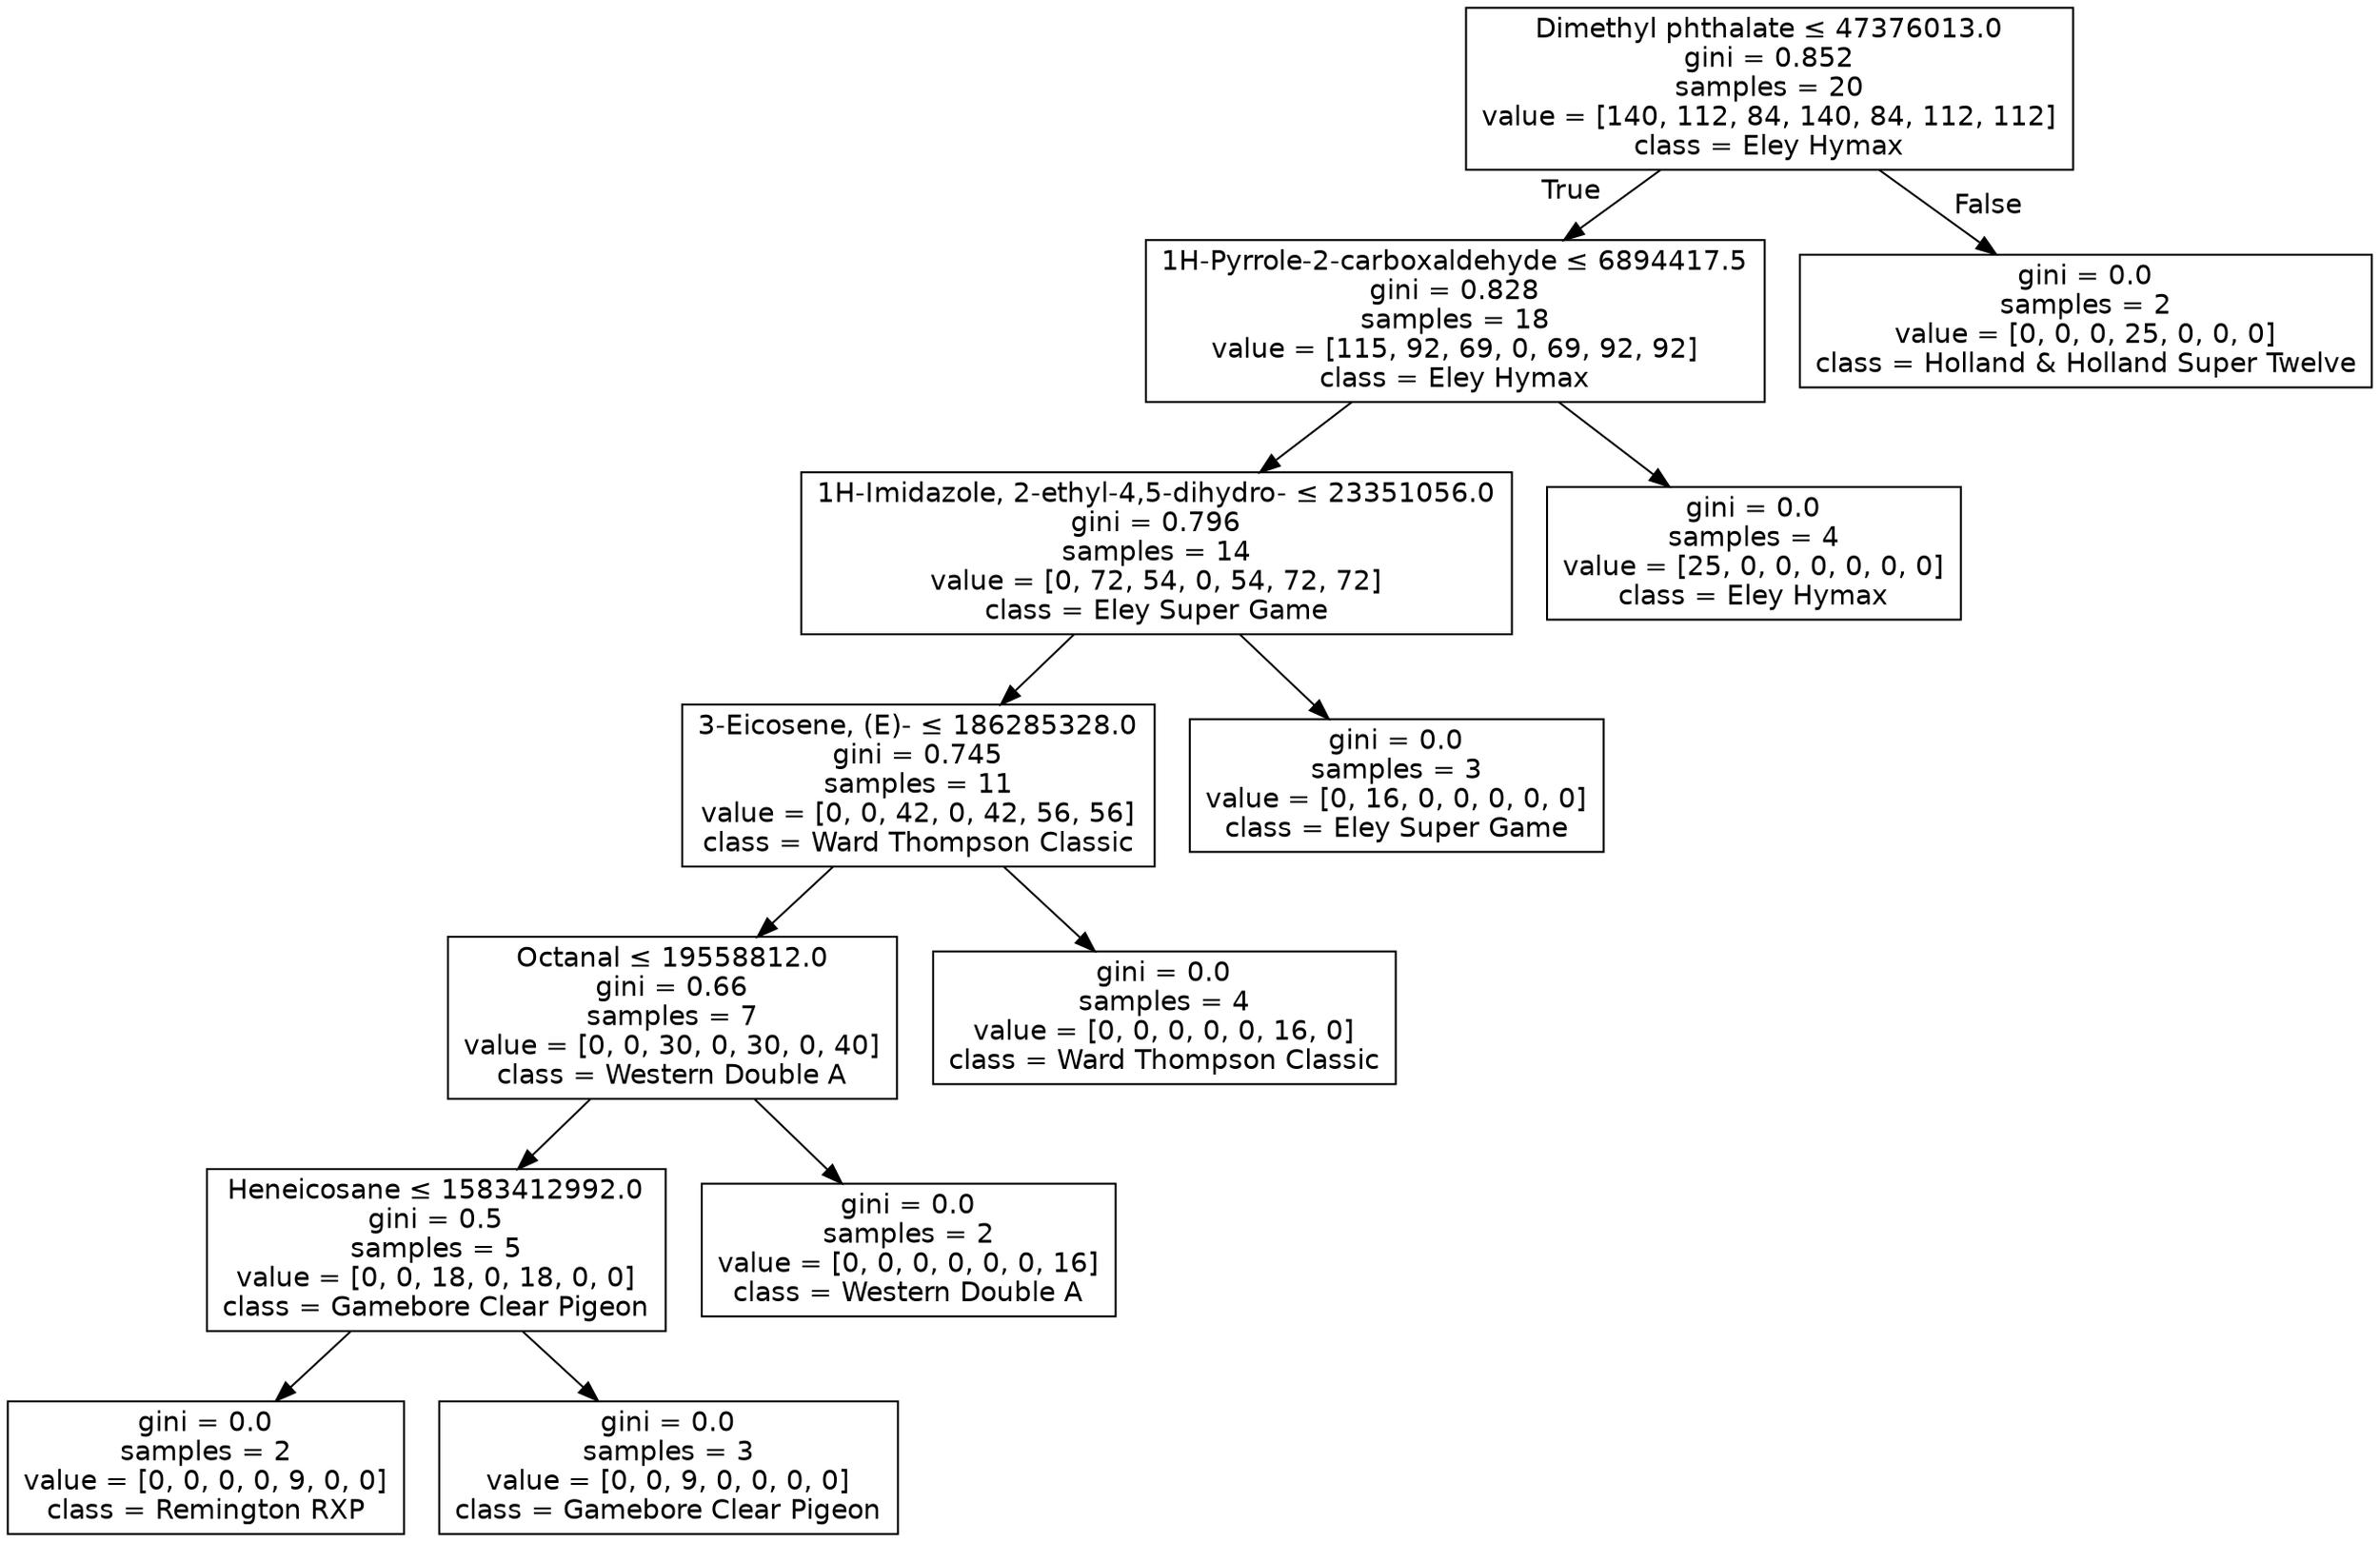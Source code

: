 digraph Tree {
node [shape=box, fontname="helvetica"] ;
edge [fontname="helvetica"] ;
0 [label=<Dimethyl phthalate &le; 47376013.0<br/>gini = 0.852<br/>samples = 20<br/>value = [140, 112, 84, 140, 84, 112, 112]<br/>class = Eley Hymax>] ;
1 [label=<1H-Pyrrole-2-carboxaldehyde &le; 6894417.5<br/>gini = 0.828<br/>samples = 18<br/>value = [115, 92, 69, 0, 69, 92, 92]<br/>class = Eley Hymax>] ;
0 -> 1 [labeldistance=2.5, labelangle=45, headlabel="True"] ;
2 [label=<1H-Imidazole, 2-ethyl-4,5-dihydro- &le; 23351056.0<br/>gini = 0.796<br/>samples = 14<br/>value = [0, 72, 54, 0, 54, 72, 72]<br/>class = Eley Super Game>] ;
1 -> 2 ;
3 [label=<3-Eicosene, (E)- &le; 186285328.0<br/>gini = 0.745<br/>samples = 11<br/>value = [0, 0, 42, 0, 42, 56, 56]<br/>class = Ward Thompson Classic>] ;
2 -> 3 ;
4 [label=<Octanal &le; 19558812.0<br/>gini = 0.66<br/>samples = 7<br/>value = [0, 0, 30, 0, 30, 0, 40]<br/>class = Western Double A>] ;
3 -> 4 ;
5 [label=<Heneicosane &le; 1583412992.0<br/>gini = 0.5<br/>samples = 5<br/>value = [0, 0, 18, 0, 18, 0, 0]<br/>class = Gamebore Clear Pigeon>] ;
4 -> 5 ;
6 [label=<gini = 0.0<br/>samples = 2<br/>value = [0, 0, 0, 0, 9, 0, 0]<br/>class = Remington RXP>] ;
5 -> 6 ;
7 [label=<gini = 0.0<br/>samples = 3<br/>value = [0, 0, 9, 0, 0, 0, 0]<br/>class = Gamebore Clear Pigeon>] ;
5 -> 7 ;
8 [label=<gini = 0.0<br/>samples = 2<br/>value = [0, 0, 0, 0, 0, 0, 16]<br/>class = Western Double A>] ;
4 -> 8 ;
9 [label=<gini = 0.0<br/>samples = 4<br/>value = [0, 0, 0, 0, 0, 16, 0]<br/>class = Ward Thompson Classic>] ;
3 -> 9 ;
10 [label=<gini = 0.0<br/>samples = 3<br/>value = [0, 16, 0, 0, 0, 0, 0]<br/>class = Eley Super Game>] ;
2 -> 10 ;
11 [label=<gini = 0.0<br/>samples = 4<br/>value = [25, 0, 0, 0, 0, 0, 0]<br/>class = Eley Hymax>] ;
1 -> 11 ;
12 [label=<gini = 0.0<br/>samples = 2<br/>value = [0, 0, 0, 25, 0, 0, 0]<br/>class = Holland &amp; Holland Super Twelve>] ;
0 -> 12 [labeldistance=2.5, labelangle=-45, headlabel="False"] ;
}
